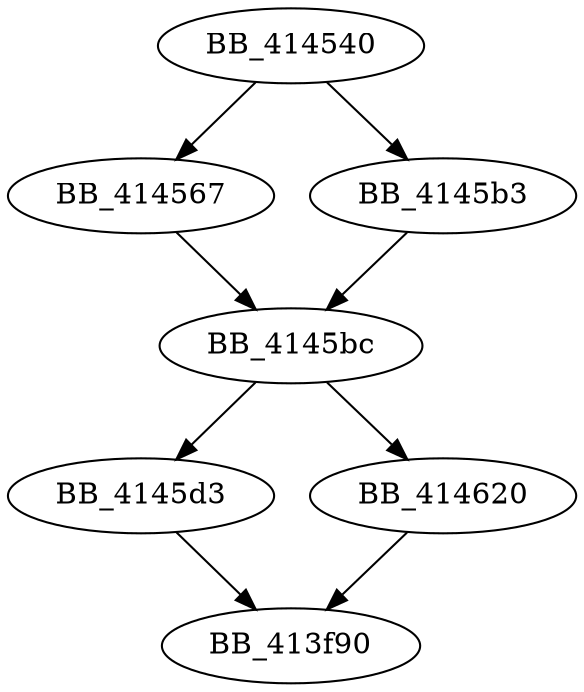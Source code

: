 DiGraph sub_414540{
BB_414540->BB_414567
BB_414540->BB_4145b3
BB_414567->BB_4145bc
BB_4145b3->BB_4145bc
BB_4145bc->BB_4145d3
BB_4145bc->BB_414620
BB_4145d3->BB_413f90
BB_414620->BB_413f90
}
